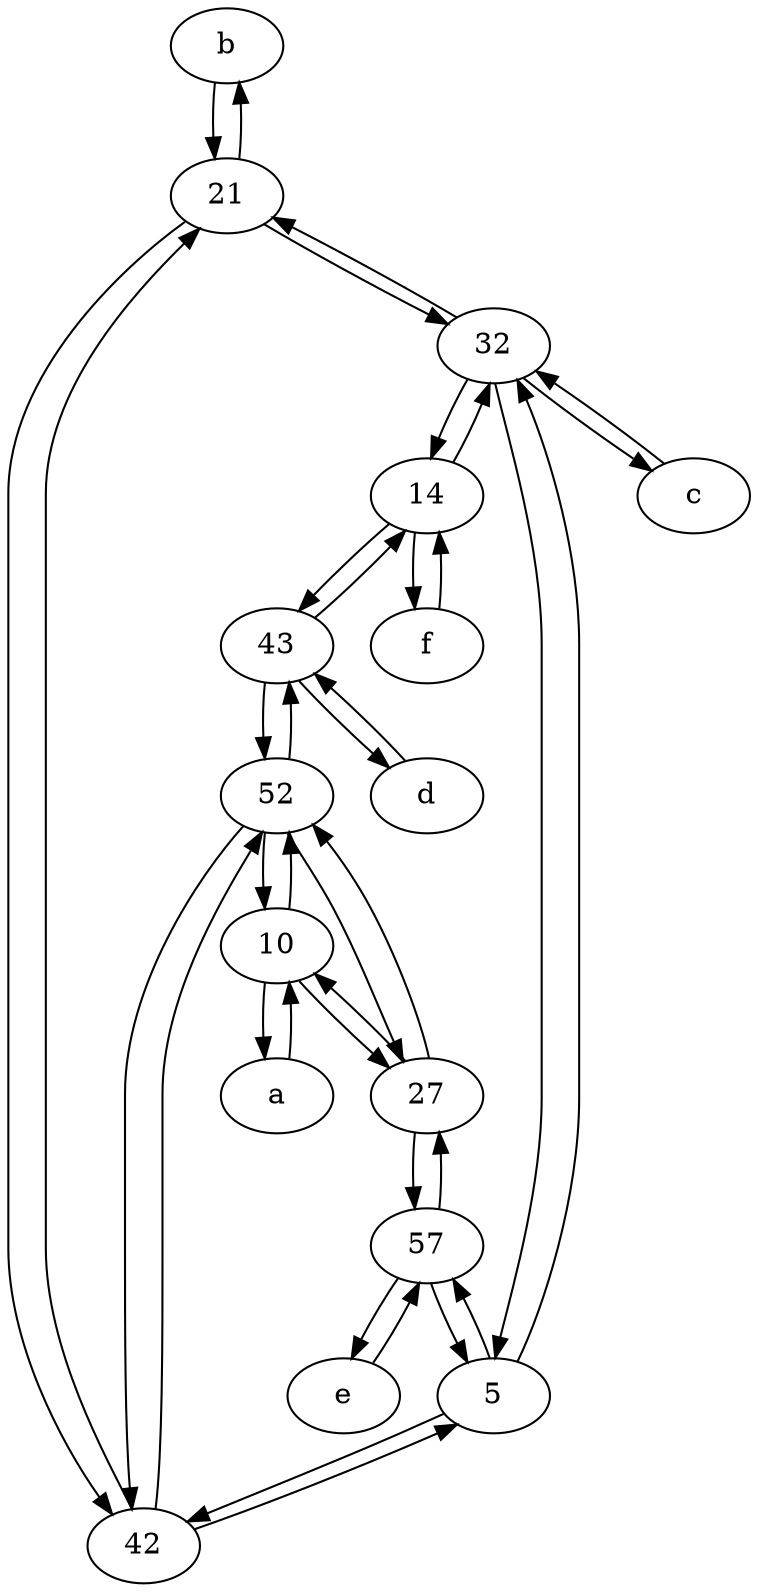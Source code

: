 digraph  {
	b [pos="50,20!"];
	10;
	52;
	e [pos="30,50!"];
	c [pos="20,10!"];
	42;
	a [pos="40,10!"];
	14;
	32;
	5;
	27;
	57;
	43;
	f [pos="15,45!"];
	d [pos="20,30!"];
	21;
	52 -> 42;
	e -> 57;
	14 -> 32;
	32 -> 14;
	42 -> 5;
	14 -> 43;
	32 -> 5;
	52 -> 27;
	5 -> 32;
	43 -> 14;
	57 -> 5;
	f -> 14;
	5 -> 42;
	27 -> 57;
	c -> 32;
	21 -> 42;
	52 -> 43;
	10 -> 52;
	52 -> 10;
	32 -> 21;
	32 -> c;
	27 -> 52;
	b -> 21;
	42 -> 52;
	10 -> 27;
	43 -> 52;
	a -> 10;
	14 -> f;
	5 -> 57;
	57 -> 27;
	43 -> d;
	d -> 43;
	42 -> 21;
	21 -> 32;
	10 -> a;
	21 -> b;
	57 -> e;
	27 -> 10;

	}